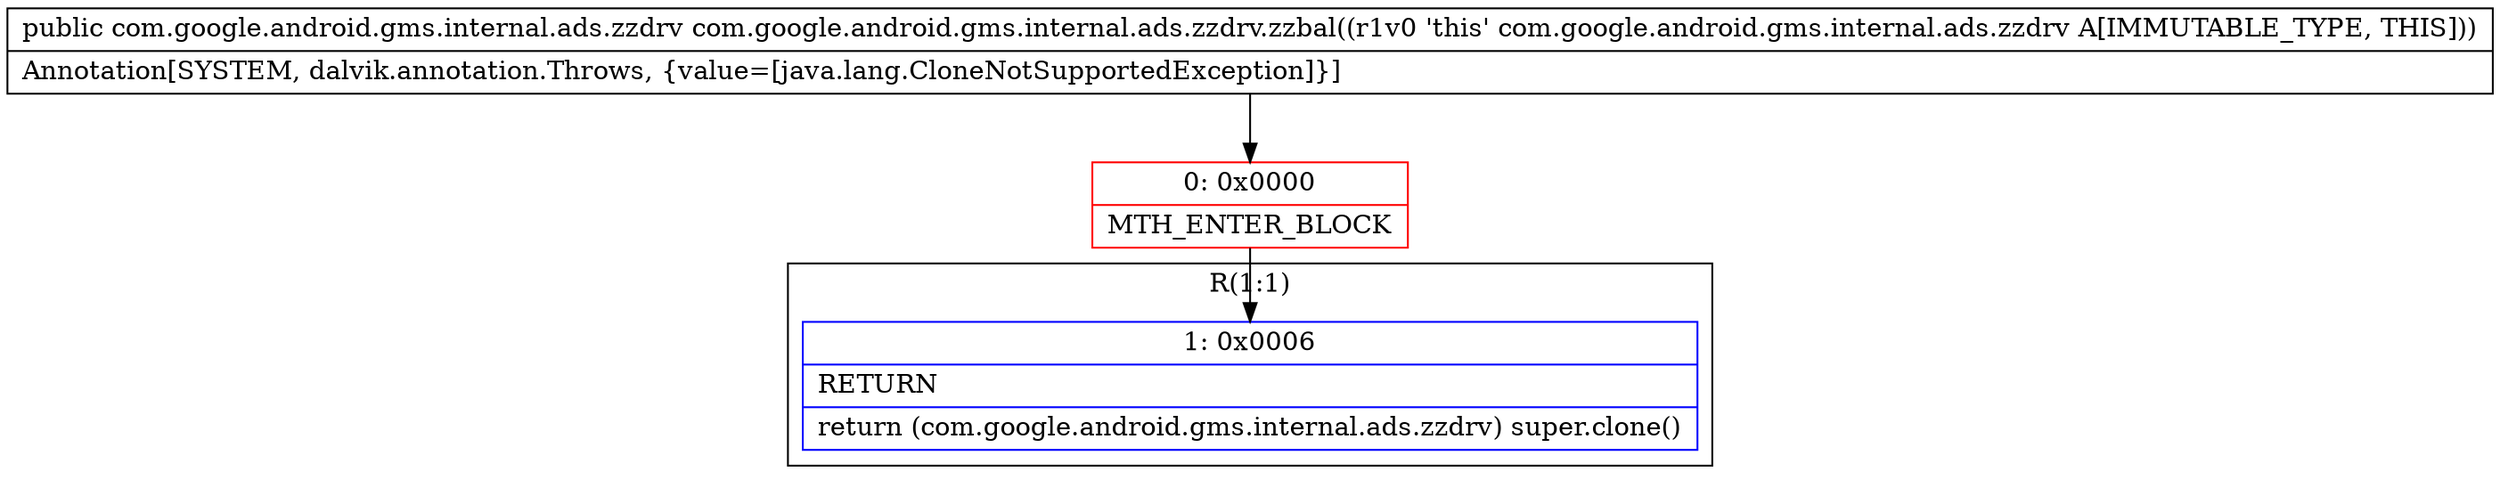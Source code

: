 digraph "CFG forcom.google.android.gms.internal.ads.zzdrv.zzbal()Lcom\/google\/android\/gms\/internal\/ads\/zzdrv;" {
subgraph cluster_Region_1302615311 {
label = "R(1:1)";
node [shape=record,color=blue];
Node_1 [shape=record,label="{1\:\ 0x0006|RETURN\l|return (com.google.android.gms.internal.ads.zzdrv) super.clone()\l}"];
}
Node_0 [shape=record,color=red,label="{0\:\ 0x0000|MTH_ENTER_BLOCK\l}"];
MethodNode[shape=record,label="{public com.google.android.gms.internal.ads.zzdrv com.google.android.gms.internal.ads.zzdrv.zzbal((r1v0 'this' com.google.android.gms.internal.ads.zzdrv A[IMMUTABLE_TYPE, THIS]))  | Annotation[SYSTEM, dalvik.annotation.Throws, \{value=[java.lang.CloneNotSupportedException]\}]\l}"];
MethodNode -> Node_0;
Node_0 -> Node_1;
}

